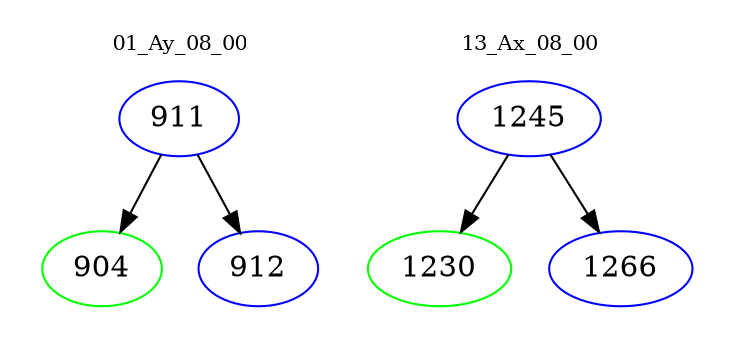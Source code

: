 digraph{
subgraph cluster_0 {
color = white
label = "01_Ay_08_00";
fontsize=10;
T0_911 [label="911", color="blue"]
T0_911 -> T0_904 [color="black"]
T0_904 [label="904", color="green"]
T0_911 -> T0_912 [color="black"]
T0_912 [label="912", color="blue"]
}
subgraph cluster_1 {
color = white
label = "13_Ax_08_00";
fontsize=10;
T1_1245 [label="1245", color="blue"]
T1_1245 -> T1_1230 [color="black"]
T1_1230 [label="1230", color="green"]
T1_1245 -> T1_1266 [color="black"]
T1_1266 [label="1266", color="blue"]
}
}

